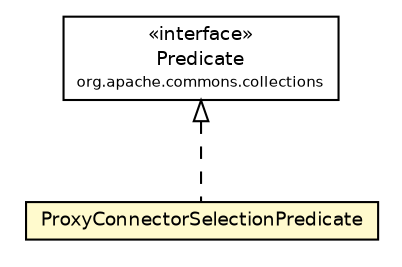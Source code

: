 #!/usr/local/bin/dot
#
# Class diagram 
# Generated by UmlGraph version 4.6 (http://www.spinellis.gr/sw/umlgraph)
#

digraph G {
	edge [fontname="Helvetica",fontsize=10,labelfontname="Helvetica",labelfontsize=10];
	node [fontname="Helvetica",fontsize=10,shape=plaintext];
	// org.apache.maven.archiva.configuration.functors.ProxyConnectorSelectionPredicate
	c40523 [label=<<table border="0" cellborder="1" cellspacing="0" cellpadding="2" port="p" bgcolor="lemonChiffon" href="./ProxyConnectorSelectionPredicate.html">
		<tr><td><table border="0" cellspacing="0" cellpadding="1">
			<tr><td> ProxyConnectorSelectionPredicate </td></tr>
		</table></td></tr>
		</table>>, fontname="Helvetica", fontcolor="black", fontsize=9.0];
	//org.apache.maven.archiva.configuration.functors.ProxyConnectorSelectionPredicate implements org.apache.commons.collections.Predicate
	c40860:p -> c40523:p [dir=back,arrowtail=empty,style=dashed];
	// org.apache.commons.collections.Predicate
	c40860 [label=<<table border="0" cellborder="1" cellspacing="0" cellpadding="2" port="p" href="http://java.sun.com/j2se/1.4.2/docs/api/org/apache/commons/collections/Predicate.html">
		<tr><td><table border="0" cellspacing="0" cellpadding="1">
			<tr><td> &laquo;interface&raquo; </td></tr>
			<tr><td> Predicate </td></tr>
			<tr><td><font point-size="7.0"> org.apache.commons.collections </font></td></tr>
		</table></td></tr>
		</table>>, fontname="Helvetica", fontcolor="black", fontsize=9.0];
}

